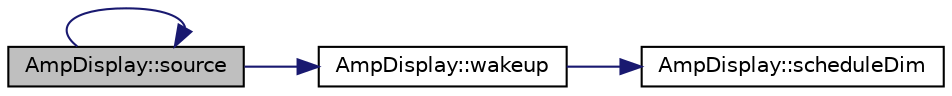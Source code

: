 digraph "AmpDisplay::source"
{
 // LATEX_PDF_SIZE
  edge [fontname="Helvetica",fontsize="10",labelfontname="Helvetica",labelfontsize="10"];
  node [fontname="Helvetica",fontsize="10",shape=record];
  rankdir="LR";
  Node1 [label="AmpDisplay::source",height=0.2,width=0.4,color="black", fillcolor="grey75", style="filled", fontcolor="black",tooltip=" "];
  Node1 -> Node1 [color="midnightblue",fontsize="10",style="solid",fontname="Helvetica"];
  Node1 -> Node2 [color="midnightblue",fontsize="10",style="solid",fontname="Helvetica"];
  Node2 [label="AmpDisplay::wakeup",height=0.2,width=0.4,color="black", fillcolor="white", style="filled",URL="$class_amp_display.html#aee74d69e14edc35d0304b3bb86311be9",tooltip=" "];
  Node2 -> Node3 [color="midnightblue",fontsize="10",style="solid",fontname="Helvetica"];
  Node3 [label="AmpDisplay::scheduleDim",height=0.2,width=0.4,color="black", fillcolor="white", style="filled",URL="$class_amp_display.html#af61159a01978b003db2196a44732da04",tooltip=" "];
}
